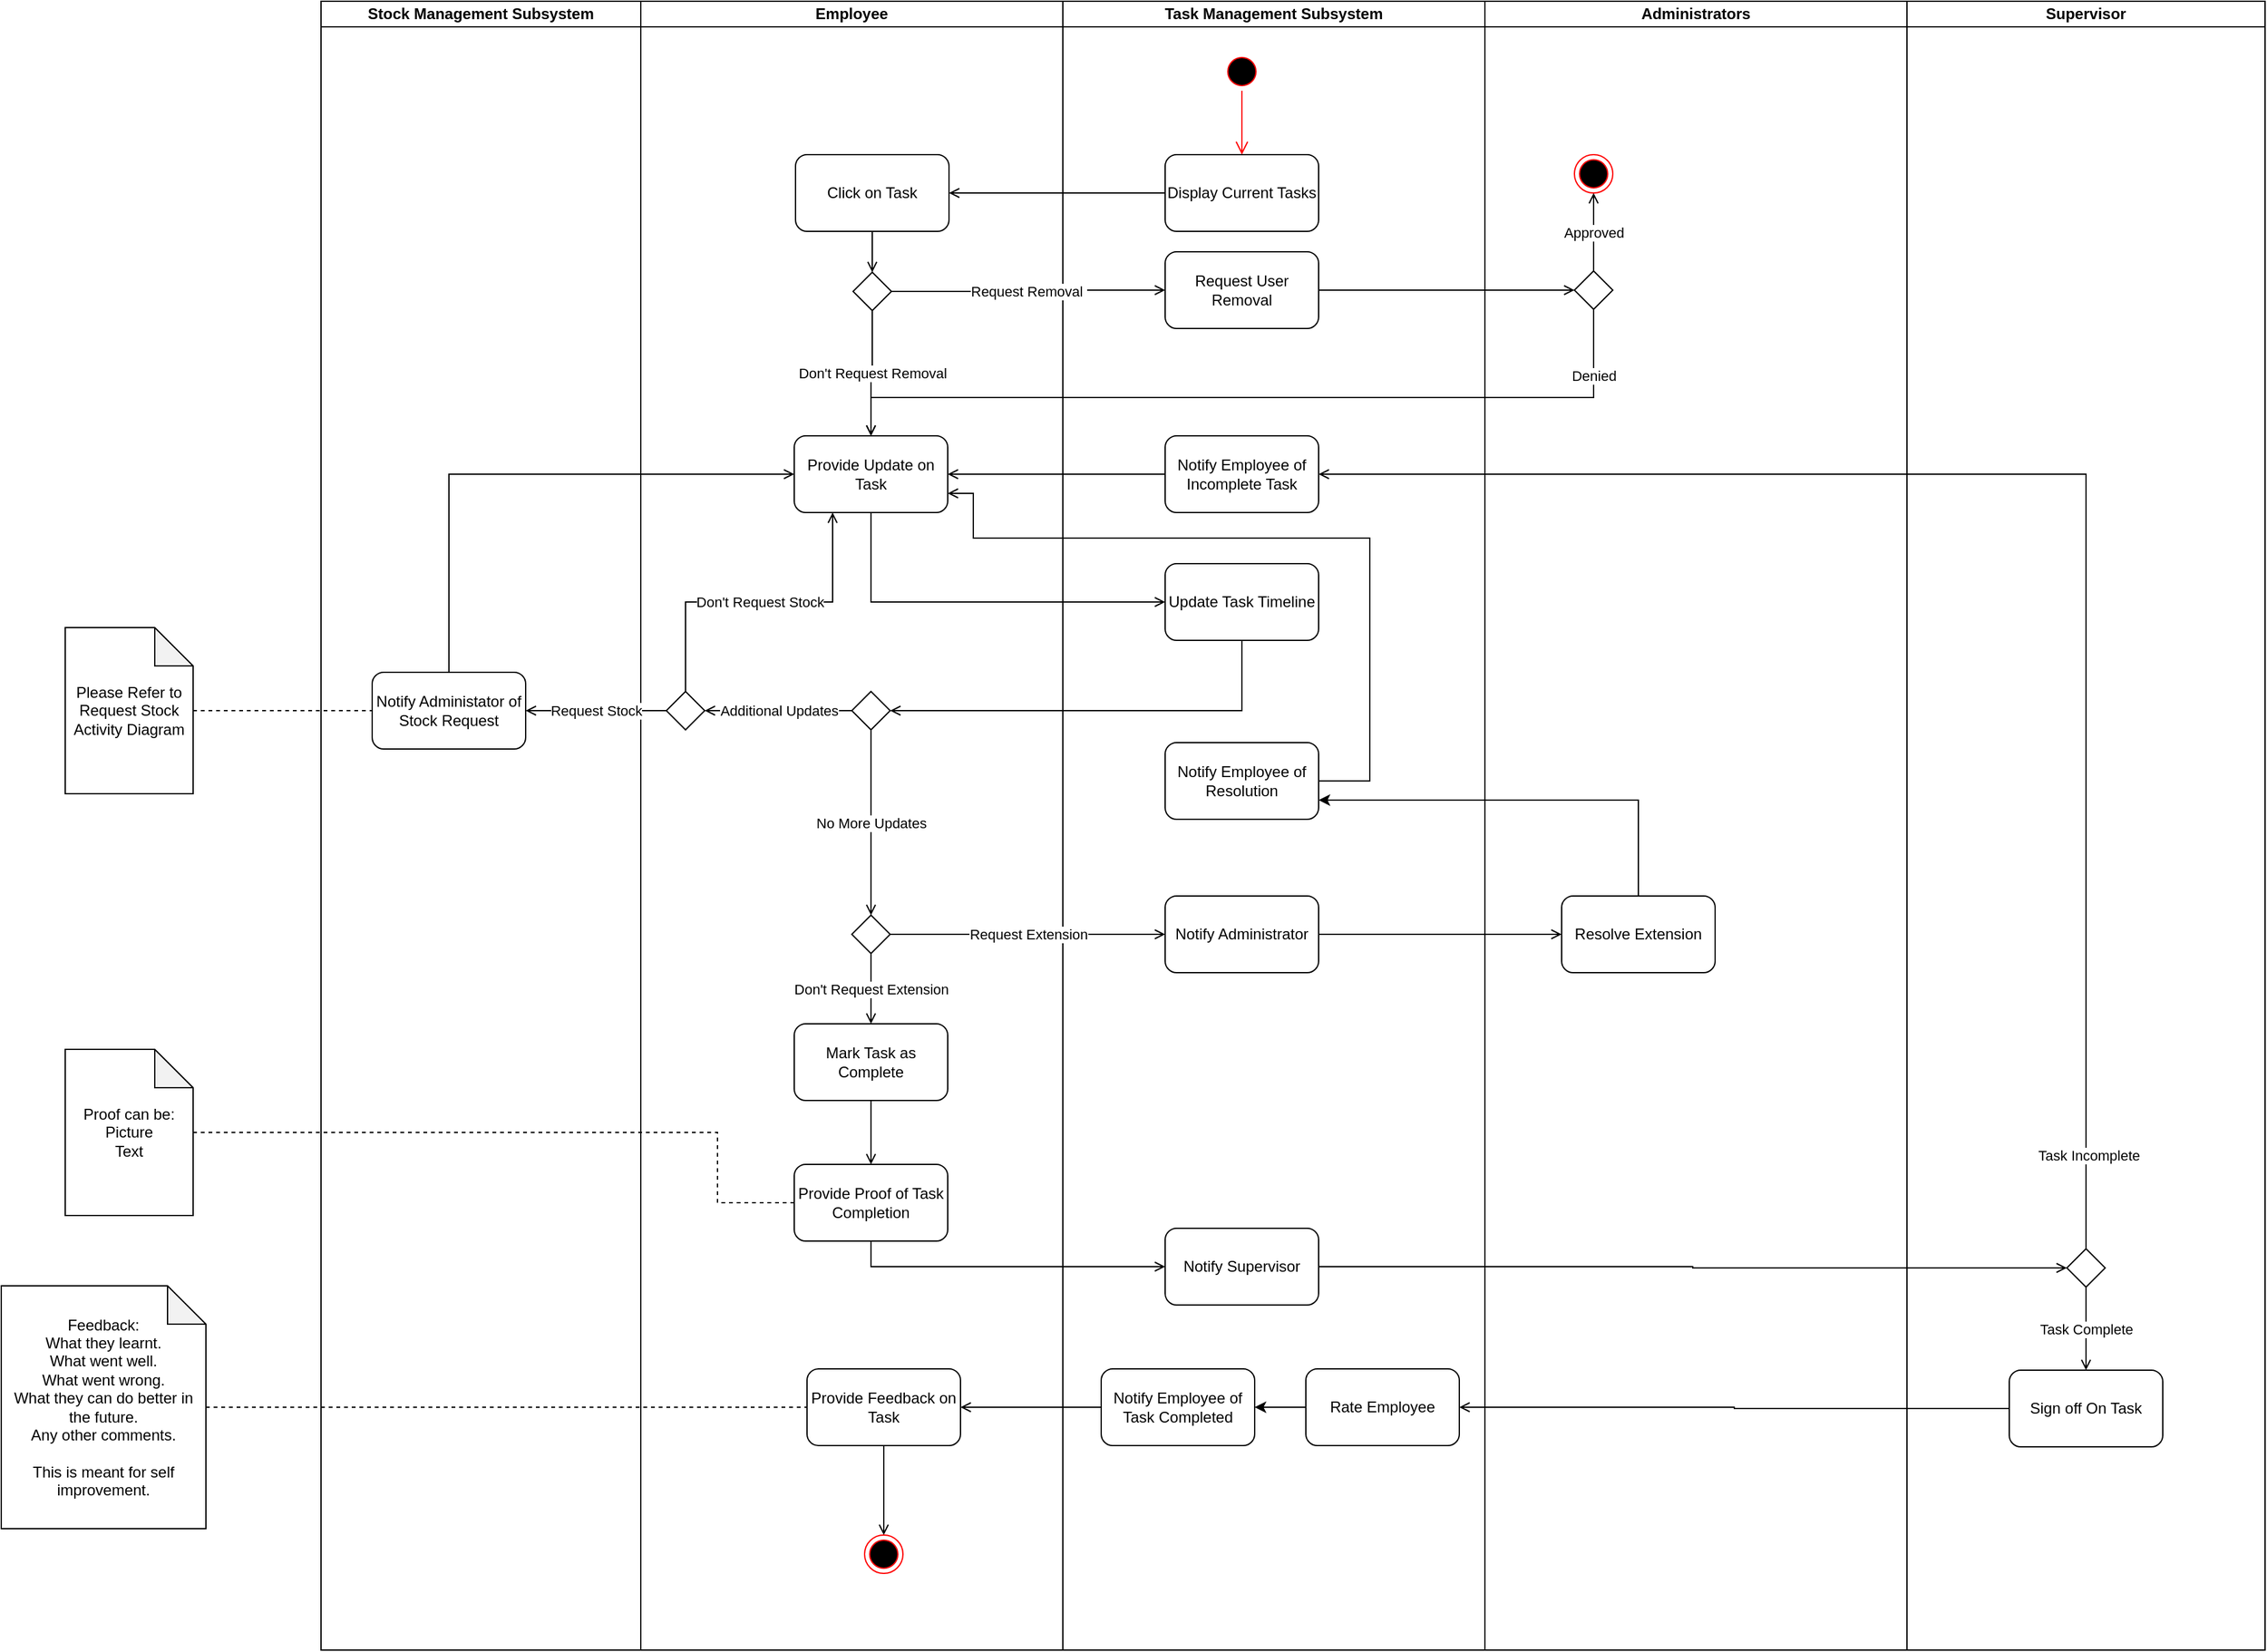 <mxfile version="20.8.16" type="device"><diagram name="Page-1" id="9sFksxk-ygaUm6ACwyux"><mxGraphModel dx="2163" dy="776" grid="1" gridSize="10" guides="1" tooltips="1" connect="1" arrows="1" fold="1" page="1" pageScale="1" pageWidth="850" pageHeight="1100" math="0" shadow="0"><root><mxCell id="0"/><mxCell id="1" parent="0"/><mxCell id="mJtFyo4iVOs3xNklKoFw-1" value="Employee" style="swimlane;startSize=20;whiteSpace=wrap;html=1;" parent="1" vertex="1"><mxGeometry x="50" y="30" width="330" height="1290" as="geometry"/></mxCell><mxCell id="mJtFyo4iVOs3xNklKoFw-14" style="edgeStyle=orthogonalEdgeStyle;rounded=0;orthogonalLoop=1;jettySize=auto;html=1;endArrow=open;endFill=0;entryX=0.5;entryY=0;entryDx=0;entryDy=0;" parent="mJtFyo4iVOs3xNklKoFw-1" source="mJtFyo4iVOs3xNklKoFw-7" target="z4n9SQ7wworUKeH2nQO7-2" edge="1"><mxGeometry relative="1" as="geometry"><mxPoint x="180" y="330" as="targetPoint"/></mxGeometry></mxCell><mxCell id="mJtFyo4iVOs3xNklKoFw-7" value="Click on Task" style="rounded=1;whiteSpace=wrap;html=1;" parent="mJtFyo4iVOs3xNklKoFw-1" vertex="1"><mxGeometry x="121" y="120" width="120" height="60" as="geometry"/></mxCell><mxCell id="mJtFyo4iVOs3xNklKoFw-9" value="Provide Update on Task" style="rounded=1;whiteSpace=wrap;html=1;" parent="mJtFyo4iVOs3xNklKoFw-1" vertex="1"><mxGeometry x="120" y="340" width="120" height="60" as="geometry"/></mxCell><mxCell id="mJtFyo4iVOs3xNklKoFw-35" style="edgeStyle=orthogonalEdgeStyle;rounded=0;orthogonalLoop=1;jettySize=auto;html=1;endArrow=open;endFill=0;" parent="mJtFyo4iVOs3xNklKoFw-1" source="mJtFyo4iVOs3xNklKoFw-20" target="mJtFyo4iVOs3xNklKoFw-33" edge="1"><mxGeometry relative="1" as="geometry"/></mxCell><mxCell id="mJtFyo4iVOs3xNklKoFw-20" value="Mark Task as Complete" style="rounded=1;whiteSpace=wrap;html=1;" parent="mJtFyo4iVOs3xNklKoFw-1" vertex="1"><mxGeometry x="120" y="800" width="120" height="60" as="geometry"/></mxCell><mxCell id="mJtFyo4iVOs3xNklKoFw-30" value="Don't Request Extension" style="edgeStyle=orthogonalEdgeStyle;rounded=0;orthogonalLoop=1;jettySize=auto;html=1;endArrow=open;endFill=0;" parent="mJtFyo4iVOs3xNklKoFw-1" source="mJtFyo4iVOs3xNklKoFw-28" target="mJtFyo4iVOs3xNklKoFw-20" edge="1"><mxGeometry relative="1" as="geometry"/></mxCell><mxCell id="mJtFyo4iVOs3xNklKoFw-28" value="" style="rhombus;" parent="mJtFyo4iVOs3xNklKoFw-1" vertex="1"><mxGeometry x="165" y="715" width="30" height="30" as="geometry"/></mxCell><mxCell id="mJtFyo4iVOs3xNklKoFw-33" value="Provide Proof of Task Completion" style="rounded=1;whiteSpace=wrap;html=1;" parent="mJtFyo4iVOs3xNklKoFw-1" vertex="1"><mxGeometry x="120" y="910" width="120" height="60" as="geometry"/></mxCell><mxCell id="mJtFyo4iVOs3xNklKoFw-61" style="edgeStyle=orthogonalEdgeStyle;rounded=0;orthogonalLoop=1;jettySize=auto;html=1;endArrow=open;endFill=0;" parent="mJtFyo4iVOs3xNklKoFw-1" source="mJtFyo4iVOs3xNklKoFw-58" target="mJtFyo4iVOs3xNklKoFw-60" edge="1"><mxGeometry relative="1" as="geometry"/></mxCell><mxCell id="mJtFyo4iVOs3xNklKoFw-58" value="Provide Feedback on Task" style="rounded=1;whiteSpace=wrap;html=1;" parent="mJtFyo4iVOs3xNklKoFw-1" vertex="1"><mxGeometry x="130" y="1070" width="120" height="60" as="geometry"/></mxCell><mxCell id="mJtFyo4iVOs3xNklKoFw-60" value="" style="ellipse;html=1;shape=endState;fillColor=#000000;strokeColor=#ff0000;" parent="mJtFyo4iVOs3xNklKoFw-1" vertex="1"><mxGeometry x="175" y="1200" width="30" height="30" as="geometry"/></mxCell><mxCell id="3qu5kNbYDRC4Yml88nlN-6" value="No More Updates" style="edgeStyle=orthogonalEdgeStyle;rounded=0;orthogonalLoop=1;jettySize=auto;html=1;entryX=0.5;entryY=0;entryDx=0;entryDy=0;endArrow=open;endFill=0;" parent="mJtFyo4iVOs3xNklKoFw-1" source="3qu5kNbYDRC4Yml88nlN-2" target="mJtFyo4iVOs3xNklKoFw-28" edge="1"><mxGeometry relative="1" as="geometry"/></mxCell><mxCell id="3qu5kNbYDRC4Yml88nlN-2" value="" style="rhombus;" parent="mJtFyo4iVOs3xNklKoFw-1" vertex="1"><mxGeometry x="165" y="540" width="30" height="30" as="geometry"/></mxCell><mxCell id="rdJYcK_Vgr2cqRizH5ds-7" value="Don't Request Stock" style="edgeStyle=orthogonalEdgeStyle;rounded=0;orthogonalLoop=1;jettySize=auto;html=1;endArrow=open;endFill=0;" parent="mJtFyo4iVOs3xNklKoFw-1" source="rdJYcK_Vgr2cqRizH5ds-4" target="mJtFyo4iVOs3xNklKoFw-9" edge="1"><mxGeometry relative="1" as="geometry"><Array as="points"><mxPoint x="35" y="470"/><mxPoint x="150" y="470"/></Array></mxGeometry></mxCell><mxCell id="rdJYcK_Vgr2cqRizH5ds-4" value="" style="rhombus;" parent="mJtFyo4iVOs3xNklKoFw-1" vertex="1"><mxGeometry x="20" y="540" width="30" height="30" as="geometry"/></mxCell><mxCell id="rdJYcK_Vgr2cqRizH5ds-5" value="Additional Updates" style="edgeStyle=orthogonalEdgeStyle;rounded=0;orthogonalLoop=1;jettySize=auto;html=1;entryX=1;entryY=0.5;entryDx=0;entryDy=0;endArrow=open;endFill=0;" parent="mJtFyo4iVOs3xNklKoFw-1" source="3qu5kNbYDRC4Yml88nlN-2" target="rdJYcK_Vgr2cqRizH5ds-4" edge="1"><mxGeometry relative="1" as="geometry"/></mxCell><mxCell id="z4n9SQ7wworUKeH2nQO7-12" value="Don't Request Removal" style="edgeStyle=orthogonalEdgeStyle;rounded=0;orthogonalLoop=1;jettySize=auto;html=1;endArrow=open;endFill=0;" edge="1" parent="mJtFyo4iVOs3xNklKoFw-1" source="z4n9SQ7wworUKeH2nQO7-2" target="mJtFyo4iVOs3xNklKoFw-9"><mxGeometry relative="1" as="geometry"/></mxCell><mxCell id="z4n9SQ7wworUKeH2nQO7-2" value="" style="rhombus;" vertex="1" parent="mJtFyo4iVOs3xNklKoFw-1"><mxGeometry x="166" y="212" width="30" height="30" as="geometry"/></mxCell><mxCell id="mJtFyo4iVOs3xNklKoFw-3" value="Task Management Subsystem" style="swimlane;startSize=20;whiteSpace=wrap;html=1;" parent="1" vertex="1"><mxGeometry x="380" y="30" width="330" height="1290" as="geometry"/></mxCell><mxCell id="mJtFyo4iVOs3xNklKoFw-4" value="" style="ellipse;html=1;shape=startState;fillColor=#000000;strokeColor=#ff0000;" parent="mJtFyo4iVOs3xNklKoFw-3" vertex="1"><mxGeometry x="125" y="40" width="30" height="30" as="geometry"/></mxCell><mxCell id="mJtFyo4iVOs3xNklKoFw-5" value="" style="edgeStyle=orthogonalEdgeStyle;html=1;verticalAlign=bottom;endArrow=open;endSize=8;strokeColor=#ff0000;rounded=0;" parent="mJtFyo4iVOs3xNklKoFw-3" source="mJtFyo4iVOs3xNklKoFw-4" target="mJtFyo4iVOs3xNklKoFw-6" edge="1"><mxGeometry relative="1" as="geometry"><mxPoint x="135" y="400" as="targetPoint"/></mxGeometry></mxCell><mxCell id="mJtFyo4iVOs3xNklKoFw-6" value="Display Current Tasks" style="rounded=1;whiteSpace=wrap;html=1;" parent="mJtFyo4iVOs3xNklKoFw-3" vertex="1"><mxGeometry x="80" y="120" width="120" height="60" as="geometry"/></mxCell><mxCell id="mJtFyo4iVOs3xNklKoFw-12" value="Notify Administrator" style="rounded=1;whiteSpace=wrap;html=1;" parent="mJtFyo4iVOs3xNklKoFw-3" vertex="1"><mxGeometry x="80" y="700" width="120" height="60" as="geometry"/></mxCell><mxCell id="mJtFyo4iVOs3xNklKoFw-23" value="Notify Employee of Resolution" style="rounded=1;whiteSpace=wrap;html=1;" parent="mJtFyo4iVOs3xNklKoFw-3" vertex="1"><mxGeometry x="80" y="580" width="120" height="60" as="geometry"/></mxCell><mxCell id="mJtFyo4iVOs3xNklKoFw-36" value="Notify Supervisor" style="rounded=1;whiteSpace=wrap;html=1;" parent="mJtFyo4iVOs3xNklKoFw-3" vertex="1"><mxGeometry x="80" y="960" width="120" height="60" as="geometry"/></mxCell><mxCell id="mJtFyo4iVOs3xNklKoFw-45" value="Notify Employee of Incomplete Task" style="rounded=1;whiteSpace=wrap;html=1;" parent="mJtFyo4iVOs3xNklKoFw-3" vertex="1"><mxGeometry x="80" y="340" width="120" height="60" as="geometry"/></mxCell><mxCell id="mJtFyo4iVOs3xNklKoFw-55" value="Notify Employee of Task Completed" style="rounded=1;whiteSpace=wrap;html=1;" parent="mJtFyo4iVOs3xNklKoFw-3" vertex="1"><mxGeometry x="30" y="1070" width="120" height="60" as="geometry"/></mxCell><mxCell id="3qu5kNbYDRC4Yml88nlN-7" value="Update Task Timeline" style="rounded=1;whiteSpace=wrap;html=1;" parent="mJtFyo4iVOs3xNklKoFw-3" vertex="1"><mxGeometry x="80" y="440" width="120" height="60" as="geometry"/></mxCell><mxCell id="z4n9SQ7wworUKeH2nQO7-1" style="edgeStyle=orthogonalEdgeStyle;rounded=0;orthogonalLoop=1;jettySize=auto;html=1;" edge="1" parent="mJtFyo4iVOs3xNklKoFw-3" source="mJtFyo4iVOs3xNklKoFw-48" target="mJtFyo4iVOs3xNklKoFw-55"><mxGeometry relative="1" as="geometry"/></mxCell><mxCell id="mJtFyo4iVOs3xNklKoFw-48" value="Rate Employee" style="rounded=1;whiteSpace=wrap;html=1;" parent="mJtFyo4iVOs3xNklKoFw-3" vertex="1"><mxGeometry x="190" y="1070" width="120" height="60" as="geometry"/></mxCell><mxCell id="z4n9SQ7wworUKeH2nQO7-6" value="Request User Removal" style="rounded=1;whiteSpace=wrap;html=1;" vertex="1" parent="mJtFyo4iVOs3xNklKoFw-3"><mxGeometry x="80" y="196" width="120" height="60" as="geometry"/></mxCell><mxCell id="mJtFyo4iVOs3xNklKoFw-8" style="edgeStyle=orthogonalEdgeStyle;rounded=0;orthogonalLoop=1;jettySize=auto;html=1;endArrow=open;endFill=0;" parent="1" source="mJtFyo4iVOs3xNklKoFw-6" target="mJtFyo4iVOs3xNklKoFw-7" edge="1"><mxGeometry relative="1" as="geometry"/></mxCell><mxCell id="mJtFyo4iVOs3xNklKoFw-13" value="Administrators" style="swimlane;startSize=20;whiteSpace=wrap;html=1;" parent="1" vertex="1"><mxGeometry x="710" y="30" width="330" height="1290" as="geometry"/></mxCell><mxCell id="mJtFyo4iVOs3xNklKoFw-17" value="Resolve Extension" style="rounded=1;whiteSpace=wrap;html=1;" parent="mJtFyo4iVOs3xNklKoFw-13" vertex="1"><mxGeometry x="60" y="700" width="120" height="60" as="geometry"/></mxCell><mxCell id="z4n9SQ7wworUKeH2nQO7-14" value="Approved" style="edgeStyle=orthogonalEdgeStyle;rounded=0;orthogonalLoop=1;jettySize=auto;html=1;entryX=0.5;entryY=1;entryDx=0;entryDy=0;endArrow=open;endFill=0;" edge="1" parent="mJtFyo4iVOs3xNklKoFw-13" source="z4n9SQ7wworUKeH2nQO7-5" target="z4n9SQ7wworUKeH2nQO7-13"><mxGeometry relative="1" as="geometry"/></mxCell><mxCell id="z4n9SQ7wworUKeH2nQO7-5" value="" style="rhombus;" vertex="1" parent="mJtFyo4iVOs3xNklKoFw-13"><mxGeometry x="70" y="211" width="30" height="30" as="geometry"/></mxCell><mxCell id="z4n9SQ7wworUKeH2nQO7-13" value="" style="ellipse;html=1;shape=endState;fillColor=#000000;strokeColor=#ff0000;" vertex="1" parent="mJtFyo4iVOs3xNklKoFw-13"><mxGeometry x="70" y="120" width="30" height="30" as="geometry"/></mxCell><mxCell id="mJtFyo4iVOs3xNklKoFw-18" style="edgeStyle=orthogonalEdgeStyle;rounded=0;orthogonalLoop=1;jettySize=auto;html=1;endArrow=open;endFill=0;" parent="1" source="mJtFyo4iVOs3xNklKoFw-12" target="mJtFyo4iVOs3xNklKoFw-17" edge="1"><mxGeometry relative="1" as="geometry"/></mxCell><mxCell id="mJtFyo4iVOs3xNklKoFw-64" style="edgeStyle=orthogonalEdgeStyle;rounded=0;orthogonalLoop=1;jettySize=auto;html=1;dashed=1;endArrow=none;endFill=0;" parent="1" source="mJtFyo4iVOs3xNklKoFw-21" target="mJtFyo4iVOs3xNklKoFw-33" edge="1"><mxGeometry relative="1" as="geometry"><Array as="points"><mxPoint x="110" y="915"/><mxPoint x="110" y="970"/></Array></mxGeometry></mxCell><mxCell id="mJtFyo4iVOs3xNklKoFw-21" value="Proof can be:&lt;br&gt;Picture&lt;br&gt;Text" style="shape=note;whiteSpace=wrap;html=1;backgroundOutline=1;darkOpacity=0.05;" parent="1" vertex="1"><mxGeometry x="-400" y="850" width="100" height="130" as="geometry"/></mxCell><mxCell id="mJtFyo4iVOs3xNklKoFw-29" value="Request Extension" style="edgeStyle=orthogonalEdgeStyle;rounded=0;orthogonalLoop=1;jettySize=auto;html=1;endArrow=open;endFill=0;" parent="1" source="mJtFyo4iVOs3xNklKoFw-28" target="mJtFyo4iVOs3xNklKoFw-12" edge="1"><mxGeometry relative="1" as="geometry"/></mxCell><mxCell id="mJtFyo4iVOs3xNklKoFw-32" value="Supervisor" style="swimlane;startSize=20;whiteSpace=wrap;html=1;" parent="1" vertex="1"><mxGeometry x="1040" y="30" width="280" height="1290" as="geometry"/></mxCell><mxCell id="mJtFyo4iVOs3xNklKoFw-39" value="Sign off On Task" style="rounded=1;whiteSpace=wrap;html=1;" parent="mJtFyo4iVOs3xNklKoFw-32" vertex="1"><mxGeometry x="80" y="1071" width="120" height="60" as="geometry"/></mxCell><mxCell id="mJtFyo4iVOs3xNklKoFw-43" value="Task Complete" style="edgeStyle=orthogonalEdgeStyle;rounded=0;orthogonalLoop=1;jettySize=auto;html=1;endArrow=open;endFill=0;" parent="mJtFyo4iVOs3xNklKoFw-32" source="mJtFyo4iVOs3xNklKoFw-42" target="mJtFyo4iVOs3xNklKoFw-39" edge="1"><mxGeometry relative="1" as="geometry"/></mxCell><mxCell id="mJtFyo4iVOs3xNklKoFw-42" value="" style="rhombus;" parent="mJtFyo4iVOs3xNklKoFw-32" vertex="1"><mxGeometry x="125" y="976" width="30" height="30" as="geometry"/></mxCell><mxCell id="mJtFyo4iVOs3xNklKoFw-38" style="edgeStyle=orthogonalEdgeStyle;rounded=0;orthogonalLoop=1;jettySize=auto;html=1;entryX=0;entryY=0.5;entryDx=0;entryDy=0;endArrow=open;endFill=0;" parent="1" source="mJtFyo4iVOs3xNklKoFw-36" target="mJtFyo4iVOs3xNklKoFw-42" edge="1"><mxGeometry relative="1" as="geometry"><mxPoint x="1120" y="1020" as="targetPoint"/></mxGeometry></mxCell><mxCell id="mJtFyo4iVOs3xNklKoFw-46" style="edgeStyle=orthogonalEdgeStyle;rounded=0;orthogonalLoop=1;jettySize=auto;html=1;entryX=1;entryY=0.5;entryDx=0;entryDy=0;endArrow=open;endFill=0;" parent="1" source="mJtFyo4iVOs3xNklKoFw-42" target="mJtFyo4iVOs3xNklKoFw-45" edge="1"><mxGeometry relative="1" as="geometry"><Array as="points"><mxPoint x="1180" y="400"/></Array></mxGeometry></mxCell><mxCell id="mJtFyo4iVOs3xNklKoFw-47" value="Task Incomplete" style="edgeLabel;html=1;align=center;verticalAlign=middle;resizable=0;points=[];" parent="mJtFyo4iVOs3xNklKoFw-46" vertex="1" connectable="0"><mxGeometry x="-0.878" y="-2" relative="1" as="geometry"><mxPoint as="offset"/></mxGeometry></mxCell><mxCell id="mJtFyo4iVOs3xNklKoFw-50" style="edgeStyle=orthogonalEdgeStyle;rounded=0;orthogonalLoop=1;jettySize=auto;html=1;endArrow=open;endFill=0;" parent="1" source="mJtFyo4iVOs3xNklKoFw-45" target="mJtFyo4iVOs3xNklKoFw-9" edge="1"><mxGeometry relative="1" as="geometry"/></mxCell><mxCell id="mJtFyo4iVOs3xNklKoFw-57" style="edgeStyle=orthogonalEdgeStyle;rounded=0;orthogonalLoop=1;jettySize=auto;html=1;entryX=0;entryY=0.5;entryDx=0;entryDy=0;endArrow=open;endFill=0;" parent="1" source="mJtFyo4iVOs3xNklKoFw-33" target="mJtFyo4iVOs3xNklKoFw-36" edge="1"><mxGeometry relative="1" as="geometry"><Array as="points"><mxPoint x="230" y="1020"/></Array></mxGeometry></mxCell><mxCell id="mJtFyo4iVOs3xNklKoFw-63" style="edgeStyle=orthogonalEdgeStyle;rounded=0;orthogonalLoop=1;jettySize=auto;html=1;dashed=1;endArrow=none;endFill=0;" parent="1" source="mJtFyo4iVOs3xNklKoFw-59" target="mJtFyo4iVOs3xNklKoFw-58" edge="1"><mxGeometry relative="1" as="geometry"/></mxCell><mxCell id="mJtFyo4iVOs3xNklKoFw-59" value="Feedback:&lt;br&gt;What they learnt.&lt;br&gt;What went well.&lt;br&gt;What went wrong.&lt;br&gt;What they can do better in the future.&lt;br&gt;Any other comments.&lt;br&gt;&lt;br&gt;This is meant for self improvement." style="shape=note;whiteSpace=wrap;html=1;backgroundOutline=1;darkOpacity=0.05;" parent="1" vertex="1"><mxGeometry x="-450" y="1035" width="160" height="190" as="geometry"/></mxCell><mxCell id="mJtFyo4iVOs3xNklKoFw-62" style="edgeStyle=orthogonalEdgeStyle;rounded=0;orthogonalLoop=1;jettySize=auto;html=1;endArrow=open;endFill=0;" parent="1" source="mJtFyo4iVOs3xNklKoFw-55" target="mJtFyo4iVOs3xNklKoFw-58" edge="1"><mxGeometry relative="1" as="geometry"/></mxCell><mxCell id="3qu5kNbYDRC4Yml88nlN-8" style="edgeStyle=orthogonalEdgeStyle;rounded=0;orthogonalLoop=1;jettySize=auto;html=1;endArrow=open;endFill=0;" parent="1" source="mJtFyo4iVOs3xNklKoFw-9" target="3qu5kNbYDRC4Yml88nlN-7" edge="1"><mxGeometry relative="1" as="geometry"><Array as="points"><mxPoint x="230" y="500"/></Array></mxGeometry></mxCell><mxCell id="3qu5kNbYDRC4Yml88nlN-10" style="edgeStyle=orthogonalEdgeStyle;rounded=0;orthogonalLoop=1;jettySize=auto;html=1;entryX=1;entryY=0.5;entryDx=0;entryDy=0;endArrow=open;endFill=0;" parent="1" source="3qu5kNbYDRC4Yml88nlN-7" target="3qu5kNbYDRC4Yml88nlN-2" edge="1"><mxGeometry relative="1" as="geometry"><Array as="points"><mxPoint x="520" y="585"/></Array></mxGeometry></mxCell><mxCell id="3qu5kNbYDRC4Yml88nlN-12" style="edgeStyle=orthogonalEdgeStyle;rounded=0;orthogonalLoop=1;jettySize=auto;html=1;entryX=1;entryY=0.75;entryDx=0;entryDy=0;endArrow=open;endFill=0;" parent="1" source="mJtFyo4iVOs3xNklKoFw-23" target="mJtFyo4iVOs3xNklKoFw-9" edge="1"><mxGeometry relative="1" as="geometry"><Array as="points"><mxPoint x="620" y="640"/><mxPoint x="620" y="450"/><mxPoint x="310" y="450"/><mxPoint x="310" y="415"/></Array></mxGeometry></mxCell><mxCell id="rdJYcK_Vgr2cqRizH5ds-1" value="Stock Management Subsystem" style="swimlane;startSize=20;whiteSpace=wrap;html=1;" parent="1" vertex="1"><mxGeometry x="-200" y="30" width="250" height="1290" as="geometry"/></mxCell><mxCell id="rdJYcK_Vgr2cqRizH5ds-3" value="Notify Administator of Stock Request" style="rounded=1;whiteSpace=wrap;html=1;" parent="rdJYcK_Vgr2cqRizH5ds-1" vertex="1"><mxGeometry x="40" y="525" width="120" height="60" as="geometry"/></mxCell><mxCell id="rdJYcK_Vgr2cqRizH5ds-8" value="Request Stock" style="edgeStyle=orthogonalEdgeStyle;rounded=0;orthogonalLoop=1;jettySize=auto;html=1;endArrow=open;endFill=0;" parent="1" source="rdJYcK_Vgr2cqRizH5ds-4" target="rdJYcK_Vgr2cqRizH5ds-3" edge="1"><mxGeometry relative="1" as="geometry"/></mxCell><mxCell id="rdJYcK_Vgr2cqRizH5ds-9" style="edgeStyle=orthogonalEdgeStyle;rounded=0;orthogonalLoop=1;jettySize=auto;html=1;endArrow=open;endFill=0;" parent="1" source="rdJYcK_Vgr2cqRizH5ds-3" target="mJtFyo4iVOs3xNklKoFw-9" edge="1"><mxGeometry relative="1" as="geometry"><Array as="points"><mxPoint x="-100" y="400"/></Array></mxGeometry></mxCell><mxCell id="rdJYcK_Vgr2cqRizH5ds-11" style="edgeStyle=orthogonalEdgeStyle;rounded=0;orthogonalLoop=1;jettySize=auto;html=1;entryX=0;entryY=0.5;entryDx=0;entryDy=0;endArrow=none;endFill=0;dashed=1;" parent="1" source="rdJYcK_Vgr2cqRizH5ds-10" target="rdJYcK_Vgr2cqRizH5ds-3" edge="1"><mxGeometry relative="1" as="geometry"/></mxCell><mxCell id="rdJYcK_Vgr2cqRizH5ds-10" value="Please Refer to Request Stock Activity Diagram" style="shape=note;whiteSpace=wrap;html=1;backgroundOutline=1;darkOpacity=0.05;" parent="1" vertex="1"><mxGeometry x="-400" y="520" width="100" height="130" as="geometry"/></mxCell><mxCell id="FniVlDYSD9D2pVgtAYZW-1" style="edgeStyle=orthogonalEdgeStyle;rounded=0;orthogonalLoop=1;jettySize=auto;html=1;entryX=1;entryY=0.75;entryDx=0;entryDy=0;" parent="1" source="mJtFyo4iVOs3xNklKoFw-17" target="mJtFyo4iVOs3xNklKoFw-23" edge="1"><mxGeometry relative="1" as="geometry"><Array as="points"><mxPoint x="830" y="655"/></Array></mxGeometry></mxCell><mxCell id="mJtFyo4iVOs3xNklKoFw-49" style="edgeStyle=orthogonalEdgeStyle;rounded=0;orthogonalLoop=1;jettySize=auto;html=1;endArrow=open;endFill=0;" parent="1" source="mJtFyo4iVOs3xNklKoFw-39" target="mJtFyo4iVOs3xNklKoFw-48" edge="1"><mxGeometry relative="1" as="geometry"/></mxCell><mxCell id="z4n9SQ7wworUKeH2nQO7-7" value="Request Removal&amp;nbsp;" style="edgeStyle=orthogonalEdgeStyle;rounded=0;orthogonalLoop=1;jettySize=auto;html=1;endArrow=open;endFill=0;" edge="1" parent="1" source="z4n9SQ7wworUKeH2nQO7-2" target="z4n9SQ7wworUKeH2nQO7-6"><mxGeometry relative="1" as="geometry"/></mxCell><mxCell id="z4n9SQ7wworUKeH2nQO7-8" style="edgeStyle=orthogonalEdgeStyle;rounded=0;orthogonalLoop=1;jettySize=auto;html=1;entryX=0;entryY=0.5;entryDx=0;entryDy=0;endArrow=open;endFill=0;" edge="1" parent="1" source="z4n9SQ7wworUKeH2nQO7-6" target="z4n9SQ7wworUKeH2nQO7-5"><mxGeometry relative="1" as="geometry"/></mxCell><mxCell id="z4n9SQ7wworUKeH2nQO7-11" style="edgeStyle=orthogonalEdgeStyle;rounded=0;orthogonalLoop=1;jettySize=auto;html=1;endArrow=open;endFill=0;" edge="1" parent="1" source="z4n9SQ7wworUKeH2nQO7-5" target="mJtFyo4iVOs3xNklKoFw-9"><mxGeometry relative="1" as="geometry"><Array as="points"><mxPoint x="795" y="340"/><mxPoint x="230" y="340"/></Array></mxGeometry></mxCell><mxCell id="z4n9SQ7wworUKeH2nQO7-15" value="Denied" style="edgeLabel;html=1;align=center;verticalAlign=middle;resizable=0;points=[];" vertex="1" connectable="0" parent="z4n9SQ7wworUKeH2nQO7-11"><mxGeometry x="-0.843" relative="1" as="geometry"><mxPoint as="offset"/></mxGeometry></mxCell></root></mxGraphModel></diagram></mxfile>